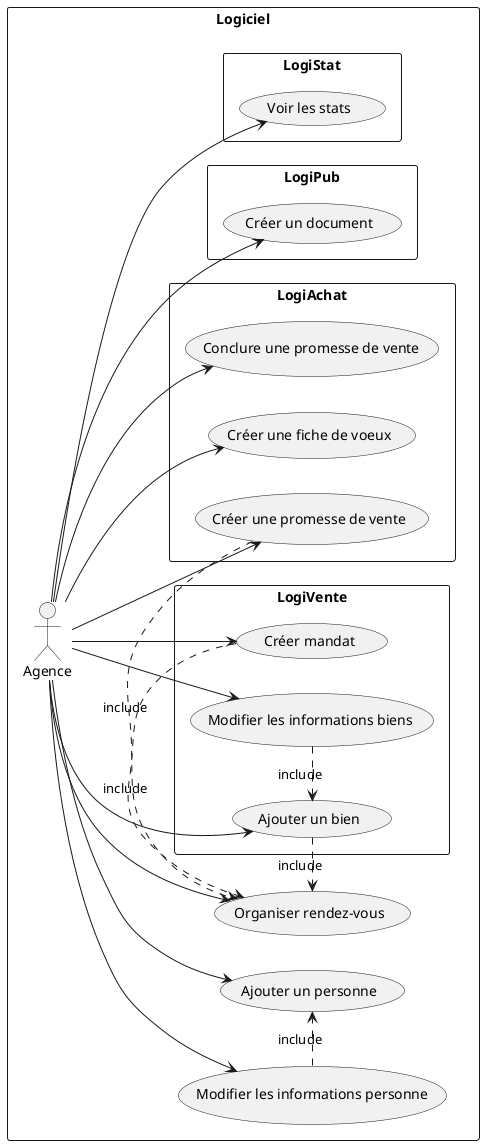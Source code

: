 @startuml
left to right direction


rectangle "Logiciel" {

    Agence --> (Ajouter un personne)
    Agence --> (Modifier les informations personne)
    (Modifier les informations personne) .> (Ajouter un personne) : include
    Agence --> (Organiser rendez-vous)


    rectangle "LogiVente"{
        Agence --> (Ajouter un bien)
        (Ajouter un bien) .> (Organiser rendez-vous) : include
        Agence --> (Modifier les informations biens)
        (Modifier les informations biens) .> (Ajouter un bien) : include
        Agence --> (Créer mandat)
        (Créer mandat) .> (Organiser rendez-vous) : include

    }
    rectangle "LogiAchat"{
        Agence --> (Créer une fiche de voeux)
        Agence --> (Créer une promesse de vente)
        (Créer une promesse de vente) .> (Organiser rendez-vous) : include
        Agence --> (Conclure une promesse de vente)
    }

    rectangle "LogiPub"{
        Agence --> (Créer un document)
    }
    rectangle "LogiStat"{
        Agence --> (Voir les stats)
    }

}


@enduml
